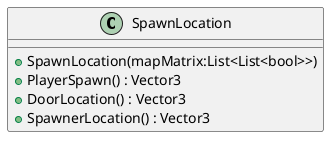 @startuml
class SpawnLocation {
    + SpawnLocation(mapMatrix:List<List<bool>>)
    + PlayerSpawn() : Vector3
    + DoorLocation() : Vector3
    + SpawnerLocation() : Vector3
}
@enduml
